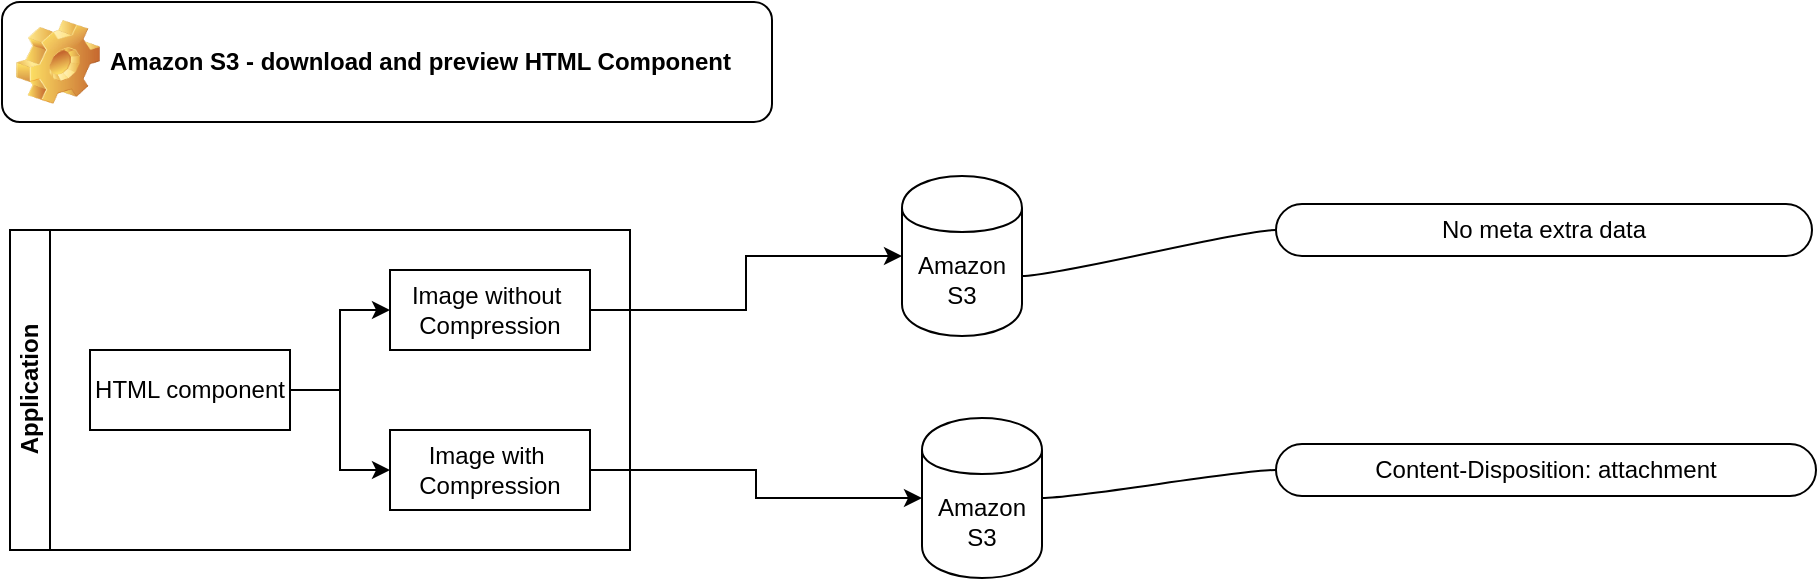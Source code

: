 <mxfile version="11.3.0" type="device" pages="1"><diagram id="GzdBHafdeY_MDywQapfg" name="Page-1"><mxGraphModel dx="946" dy="626" grid="0" gridSize="10" guides="1" tooltips="1" connect="1" arrows="1" fold="1" page="1" pageScale="1" pageWidth="850" pageHeight="1100" math="0" shadow="0"><root><mxCell id="0"/><mxCell id="1" parent="0"/><mxCell id="-mnpaDt-AT9GbuV9ofre-1" value="Application" style="swimlane;html=1;startSize=20;horizontal=0;childLayout=treeLayout;horizontalTree=1;resizable=0;containerType=tree;" vertex="1" parent="1"><mxGeometry x="133" y="133" width="310" height="160" as="geometry"/></mxCell><mxCell id="-mnpaDt-AT9GbuV9ofre-2" value="HTML component" style="whiteSpace=wrap;html=1;" vertex="1" parent="-mnpaDt-AT9GbuV9ofre-1"><mxGeometry x="40" y="60" width="100" height="40" as="geometry"/></mxCell><mxCell id="-mnpaDt-AT9GbuV9ofre-3" value="Image without&amp;nbsp;&lt;br&gt;Compression" style="whiteSpace=wrap;html=1;" vertex="1" parent="-mnpaDt-AT9GbuV9ofre-1"><mxGeometry x="190" y="20" width="100" height="40" as="geometry"/></mxCell><mxCell id="-mnpaDt-AT9GbuV9ofre-4" value="" style="edgeStyle=elbowEdgeStyle;elbow=horizontal;html=1;rounded=0;" edge="1" parent="-mnpaDt-AT9GbuV9ofre-1" source="-mnpaDt-AT9GbuV9ofre-2" target="-mnpaDt-AT9GbuV9ofre-3"><mxGeometry relative="1" as="geometry"/></mxCell><mxCell id="-mnpaDt-AT9GbuV9ofre-5" value="Image with&amp;nbsp;&lt;br&gt;Compression" style="whiteSpace=wrap;html=1;" vertex="1" parent="-mnpaDt-AT9GbuV9ofre-1"><mxGeometry x="190" y="100" width="100" height="40" as="geometry"/></mxCell><mxCell id="-mnpaDt-AT9GbuV9ofre-6" value="" style="edgeStyle=elbowEdgeStyle;elbow=horizontal;html=1;rounded=0;" edge="1" parent="-mnpaDt-AT9GbuV9ofre-1" source="-mnpaDt-AT9GbuV9ofre-2" target="-mnpaDt-AT9GbuV9ofre-5"><mxGeometry relative="1" as="geometry"/></mxCell><mxCell id="-mnpaDt-AT9GbuV9ofre-7" value="Amazon S3" style="shape=cylinder;whiteSpace=wrap;html=1;boundedLbl=1;backgroundOutline=1;" vertex="1" parent="1"><mxGeometry x="579" y="106" width="60" height="80" as="geometry"/></mxCell><mxCell id="-mnpaDt-AT9GbuV9ofre-18" value="" style="edgeStyle=entityRelationEdgeStyle;startArrow=none;endArrow=none;segment=10;curved=1;exitX=1;exitY=0.625;exitDx=0;exitDy=0;exitPerimeter=0;" edge="1" target="-mnpaDt-AT9GbuV9ofre-17" parent="1" source="-mnpaDt-AT9GbuV9ofre-7"><mxGeometry relative="1" as="geometry"><mxPoint x="93" y="354" as="sourcePoint"/></mxGeometry></mxCell><mxCell id="-mnpaDt-AT9GbuV9ofre-19" style="edgeStyle=orthogonalEdgeStyle;rounded=0;orthogonalLoop=1;jettySize=auto;html=1;exitX=1;exitY=0.5;exitDx=0;exitDy=0;" edge="1" parent="1" source="-mnpaDt-AT9GbuV9ofre-3" target="-mnpaDt-AT9GbuV9ofre-7"><mxGeometry relative="1" as="geometry"/></mxCell><mxCell id="-mnpaDt-AT9GbuV9ofre-20" value="Amazon S3" style="shape=cylinder;whiteSpace=wrap;html=1;boundedLbl=1;backgroundOutline=1;" vertex="1" parent="1"><mxGeometry x="589" y="227" width="60" height="80" as="geometry"/></mxCell><mxCell id="-mnpaDt-AT9GbuV9ofre-21" style="edgeStyle=orthogonalEdgeStyle;rounded=0;orthogonalLoop=1;jettySize=auto;html=1;exitX=1;exitY=0.5;exitDx=0;exitDy=0;entryX=0;entryY=0.5;entryDx=0;entryDy=0;" edge="1" parent="1" source="-mnpaDt-AT9GbuV9ofre-5" target="-mnpaDt-AT9GbuV9ofre-20"><mxGeometry relative="1" as="geometry"/></mxCell><mxCell id="-mnpaDt-AT9GbuV9ofre-23" value="Content-Disposition:&amp;nbsp;attachment" style="whiteSpace=wrap;html=1;rounded=1;arcSize=50;align=center;verticalAlign=middle;container=1;recursiveResize=0;strokeWidth=1;autosize=1;spacing=4;treeFolding=1;treeMoving=1;" vertex="1" parent="1"><mxGeometry x="766" y="240" width="270" height="26" as="geometry"/></mxCell><mxCell id="-mnpaDt-AT9GbuV9ofre-24" value="" style="edgeStyle=entityRelationEdgeStyle;startArrow=none;endArrow=none;segment=10;curved=1;" edge="1" target="-mnpaDt-AT9GbuV9ofre-23" parent="1" source="-mnpaDt-AT9GbuV9ofre-20"><mxGeometry relative="1" as="geometry"><mxPoint x="93" y="368" as="sourcePoint"/></mxGeometry></mxCell><mxCell id="-mnpaDt-AT9GbuV9ofre-17" value="No meta extra data" style="whiteSpace=wrap;html=1;rounded=1;arcSize=50;align=center;verticalAlign=middle;container=1;recursiveResize=0;strokeWidth=1;autosize=1;spacing=4;treeFolding=1;treeMoving=1;" vertex="1" parent="1"><mxGeometry x="766" y="120" width="268" height="26" as="geometry"/></mxCell><mxCell id="-mnpaDt-AT9GbuV9ofre-25" value="Amazon S3 - download and preview HTML Component" style="label;whiteSpace=wrap;html=1;image=img/clipart/Gear_128x128.png" vertex="1" parent="1"><mxGeometry x="129" y="19" width="385" height="60" as="geometry"/></mxCell></root></mxGraphModel></diagram></mxfile>